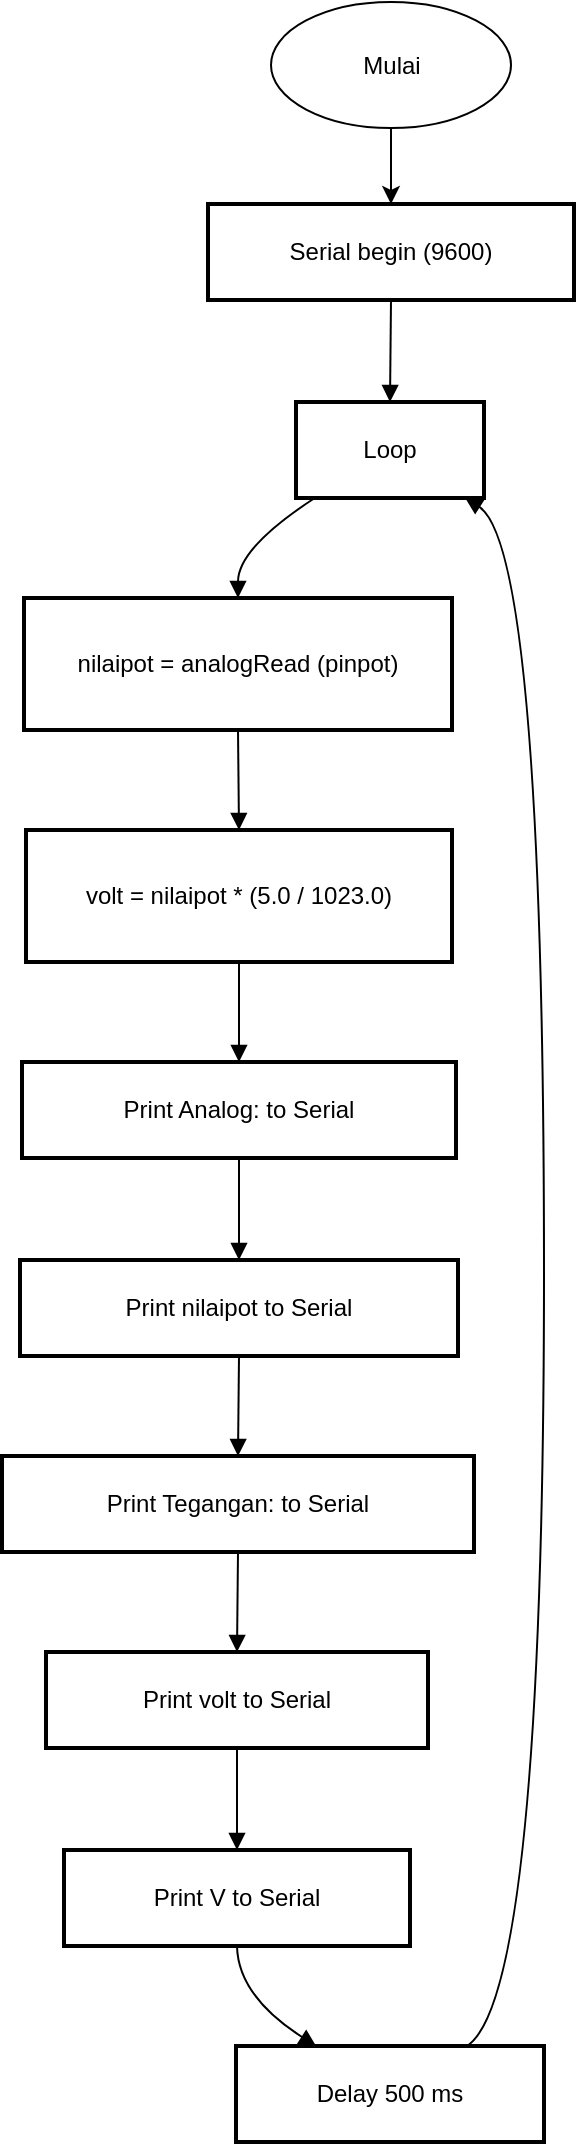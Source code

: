 <mxfile version="24.7.17">
  <diagram name="Page-1" id="uZNGYZt_P5TFsq_pVtVk">
    <mxGraphModel dx="1400" dy="743" grid="1" gridSize="10" guides="1" tooltips="1" connect="1" arrows="1" fold="1" page="1" pageScale="1" pageWidth="850" pageHeight="1100" math="0" shadow="0">
      <root>
        <mxCell id="0" />
        <mxCell id="1" parent="0" />
        <mxCell id="xSD4zXA2WD2y0a221Sfx-14" value="Serial begin (9600)" style="whiteSpace=wrap;strokeWidth=2;" vertex="1" parent="1">
          <mxGeometry x="363" y="101" width="183" height="48" as="geometry" />
        </mxCell>
        <mxCell id="xSD4zXA2WD2y0a221Sfx-15" value="Loop" style="whiteSpace=wrap;strokeWidth=2;" vertex="1" parent="1">
          <mxGeometry x="407" y="200" width="94" height="48" as="geometry" />
        </mxCell>
        <mxCell id="xSD4zXA2WD2y0a221Sfx-16" value="nilaipot = analogRead (pinpot)" style="whiteSpace=wrap;strokeWidth=2;" vertex="1" parent="1">
          <mxGeometry x="271" y="298" width="214" height="66" as="geometry" />
        </mxCell>
        <mxCell id="xSD4zXA2WD2y0a221Sfx-17" value="volt = nilaipot * (5.0 / 1023.0)" style="whiteSpace=wrap;strokeWidth=2;" vertex="1" parent="1">
          <mxGeometry x="272" y="414" width="213" height="66" as="geometry" />
        </mxCell>
        <mxCell id="xSD4zXA2WD2y0a221Sfx-18" value="Print Analog: to Serial" style="whiteSpace=wrap;strokeWidth=2;" vertex="1" parent="1">
          <mxGeometry x="270" y="530" width="217" height="48" as="geometry" />
        </mxCell>
        <mxCell id="xSD4zXA2WD2y0a221Sfx-19" value="Print nilaipot to Serial" style="whiteSpace=wrap;strokeWidth=2;" vertex="1" parent="1">
          <mxGeometry x="269" y="629" width="219" height="48" as="geometry" />
        </mxCell>
        <mxCell id="xSD4zXA2WD2y0a221Sfx-20" value="Print Tegangan: to Serial" style="whiteSpace=wrap;strokeWidth=2;" vertex="1" parent="1">
          <mxGeometry x="260" y="727" width="236" height="48" as="geometry" />
        </mxCell>
        <mxCell id="xSD4zXA2WD2y0a221Sfx-21" value="Print volt to Serial" style="whiteSpace=wrap;strokeWidth=2;" vertex="1" parent="1">
          <mxGeometry x="282" y="825" width="191" height="48" as="geometry" />
        </mxCell>
        <mxCell id="xSD4zXA2WD2y0a221Sfx-22" value="Print V to Serial" style="whiteSpace=wrap;strokeWidth=2;" vertex="1" parent="1">
          <mxGeometry x="291" y="924" width="173" height="48" as="geometry" />
        </mxCell>
        <mxCell id="xSD4zXA2WD2y0a221Sfx-23" value="Delay 500 ms" style="whiteSpace=wrap;strokeWidth=2;" vertex="1" parent="1">
          <mxGeometry x="377" y="1022" width="154" height="48" as="geometry" />
        </mxCell>
        <mxCell id="xSD4zXA2WD2y0a221Sfx-25" value="" style="curved=1;startArrow=none;endArrow=block;exitX=0.5;exitY=1.02;entryX=0.5;entryY=0;rounded=0;" edge="1" parent="1" source="xSD4zXA2WD2y0a221Sfx-14" target="xSD4zXA2WD2y0a221Sfx-15">
          <mxGeometry relative="1" as="geometry">
            <Array as="points" />
          </mxGeometry>
        </mxCell>
        <mxCell id="xSD4zXA2WD2y0a221Sfx-26" value="" style="curved=1;startArrow=none;endArrow=block;exitX=0.1;exitY=1;entryX=0.5;entryY=0;rounded=0;" edge="1" parent="1" source="xSD4zXA2WD2y0a221Sfx-15" target="xSD4zXA2WD2y0a221Sfx-16">
          <mxGeometry relative="1" as="geometry">
            <Array as="points">
              <mxPoint x="378" y="273" />
            </Array>
          </mxGeometry>
        </mxCell>
        <mxCell id="xSD4zXA2WD2y0a221Sfx-27" value="" style="curved=1;startArrow=none;endArrow=block;exitX=0.5;exitY=1;entryX=0.5;entryY=0;rounded=0;" edge="1" parent="1" source="xSD4zXA2WD2y0a221Sfx-16" target="xSD4zXA2WD2y0a221Sfx-17">
          <mxGeometry relative="1" as="geometry">
            <Array as="points" />
          </mxGeometry>
        </mxCell>
        <mxCell id="xSD4zXA2WD2y0a221Sfx-28" value="" style="curved=1;startArrow=none;endArrow=block;exitX=0.5;exitY=1;entryX=0.5;entryY=0;rounded=0;" edge="1" parent="1" source="xSD4zXA2WD2y0a221Sfx-17" target="xSD4zXA2WD2y0a221Sfx-18">
          <mxGeometry relative="1" as="geometry">
            <Array as="points" />
          </mxGeometry>
        </mxCell>
        <mxCell id="xSD4zXA2WD2y0a221Sfx-29" value="" style="curved=1;startArrow=none;endArrow=block;exitX=0.5;exitY=1.01;entryX=0.5;entryY=-0.01;rounded=0;" edge="1" parent="1" source="xSD4zXA2WD2y0a221Sfx-18" target="xSD4zXA2WD2y0a221Sfx-19">
          <mxGeometry relative="1" as="geometry">
            <Array as="points" />
          </mxGeometry>
        </mxCell>
        <mxCell id="xSD4zXA2WD2y0a221Sfx-30" value="" style="curved=1;startArrow=none;endArrow=block;exitX=0.5;exitY=1;entryX=0.5;entryY=0;rounded=0;" edge="1" parent="1" source="xSD4zXA2WD2y0a221Sfx-19" target="xSD4zXA2WD2y0a221Sfx-20">
          <mxGeometry relative="1" as="geometry">
            <Array as="points" />
          </mxGeometry>
        </mxCell>
        <mxCell id="xSD4zXA2WD2y0a221Sfx-31" value="" style="curved=1;startArrow=none;endArrow=block;exitX=0.5;exitY=1.01;entryX=0.5;entryY=0.01;rounded=0;" edge="1" parent="1" source="xSD4zXA2WD2y0a221Sfx-20" target="xSD4zXA2WD2y0a221Sfx-21">
          <mxGeometry relative="1" as="geometry">
            <Array as="points" />
          </mxGeometry>
        </mxCell>
        <mxCell id="xSD4zXA2WD2y0a221Sfx-32" value="" style="curved=1;startArrow=none;endArrow=block;exitX=0.5;exitY=1.02;entryX=0.5;entryY=0;rounded=0;" edge="1" parent="1" source="xSD4zXA2WD2y0a221Sfx-21" target="xSD4zXA2WD2y0a221Sfx-22">
          <mxGeometry relative="1" as="geometry">
            <Array as="points" />
          </mxGeometry>
        </mxCell>
        <mxCell id="xSD4zXA2WD2y0a221Sfx-33" value="" style="curved=1;startArrow=none;endArrow=block;exitX=0.5;exitY=1;entryX=0.26;entryY=0;rounded=0;" edge="1" parent="1" source="xSD4zXA2WD2y0a221Sfx-22" target="xSD4zXA2WD2y0a221Sfx-23">
          <mxGeometry relative="1" as="geometry">
            <Array as="points">
              <mxPoint x="378" y="997" />
            </Array>
          </mxGeometry>
        </mxCell>
        <mxCell id="xSD4zXA2WD2y0a221Sfx-34" value="" style="curved=1;startArrow=none;endArrow=block;exitX=0.75;exitY=0;entryX=0.9;entryY=1;rounded=0;" edge="1" parent="1" source="xSD4zXA2WD2y0a221Sfx-23" target="xSD4zXA2WD2y0a221Sfx-15">
          <mxGeometry relative="1" as="geometry">
            <Array as="points">
              <mxPoint x="531" y="997" />
              <mxPoint x="531" y="273" />
            </Array>
          </mxGeometry>
        </mxCell>
        <mxCell id="xSD4zXA2WD2y0a221Sfx-36" value="" style="edgeStyle=orthogonalEdgeStyle;rounded=0;orthogonalLoop=1;jettySize=auto;html=1;" edge="1" parent="1" source="xSD4zXA2WD2y0a221Sfx-35" target="xSD4zXA2WD2y0a221Sfx-14">
          <mxGeometry relative="1" as="geometry" />
        </mxCell>
        <mxCell id="xSD4zXA2WD2y0a221Sfx-35" value="Mulai" style="ellipse;whiteSpace=wrap;html=1;" vertex="1" parent="1">
          <mxGeometry x="394.5" width="120" height="63" as="geometry" />
        </mxCell>
      </root>
    </mxGraphModel>
  </diagram>
</mxfile>
